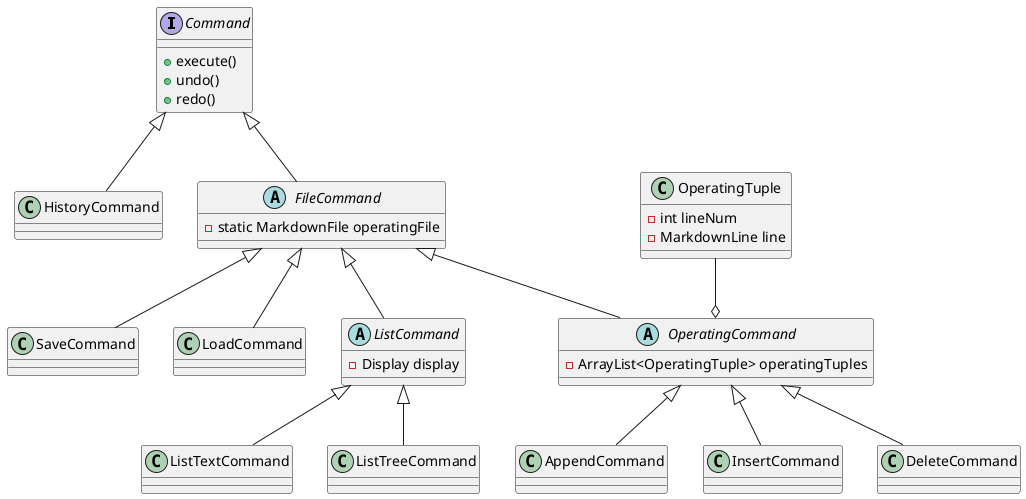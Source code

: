 @startuml
interface Command{
    +execute()
    +undo()
    +redo()
}
Command <|-- FileCommand
abstract FileCommand{
    - static MarkdownFile operatingFile
}
FileCommand <|-- LoadCommand
FileCommand <|-- SaveCommand
FileCommand <|-- OperatingCommand
class OperatingTuple{
    - int lineNum
    - MarkdownLine line
}
abstract OperatingCommand{
    - ArrayList<OperatingTuple> operatingTuples
}
OperatingTuple --o OperatingCommand
OperatingCommand <|-- InsertCommand
OperatingCommand <|-- DeleteCommand
OperatingCommand <|-- AppendCommand
FileCommand <|-- ListCommand
ListCommand <|-- ListTextCommand
ListCommand <|-- ListTreeCommand
abstract ListCommand{
    - Display display
}


Command <|-- HistoryCommand
@enduml